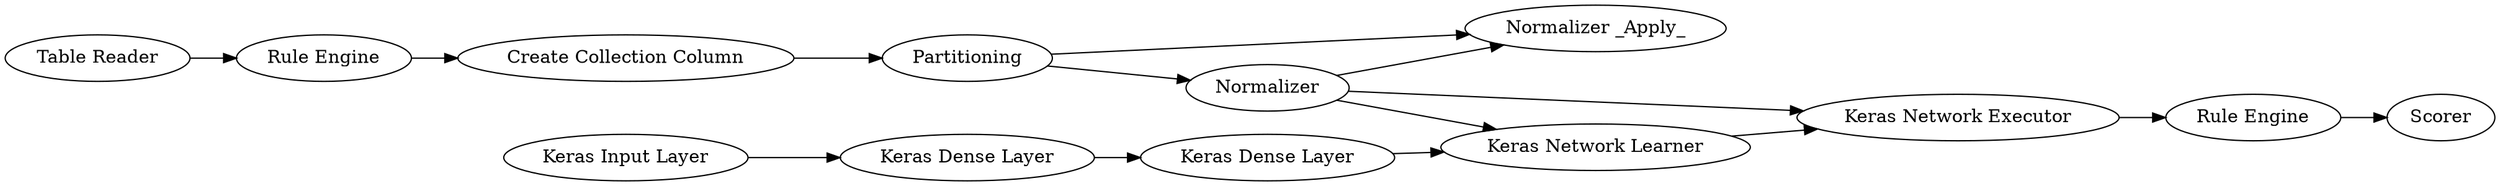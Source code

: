 digraph {
	40 -> 33
	35 -> 40
	40 -> 34
	34 -> 53
	32 -> 34
	46 -> 35
	35 -> 33
	40 -> 32
	42 -> 36
	45 -> 46
	36 -> 37
	53 -> 56
	55 -> 45
	37 -> 32
	55 [label="Table Reader"]
	35 [label=Partitioning]
	34 [label="Keras Network Executor"]
	42 [label="Keras Input Layer"]
	53 [label="Rule Engine"]
	36 [label="Keras Dense Layer"]
	46 [label="Create Collection Column"]
	56 [label=Scorer]
	40 [label=Normalizer]
	37 [label="Keras Dense Layer"]
	33 [label="Normalizer _Apply_"]
	32 [label="Keras Network Learner"]
	45 [label="Rule Engine"]
	rankdir=LR
}
